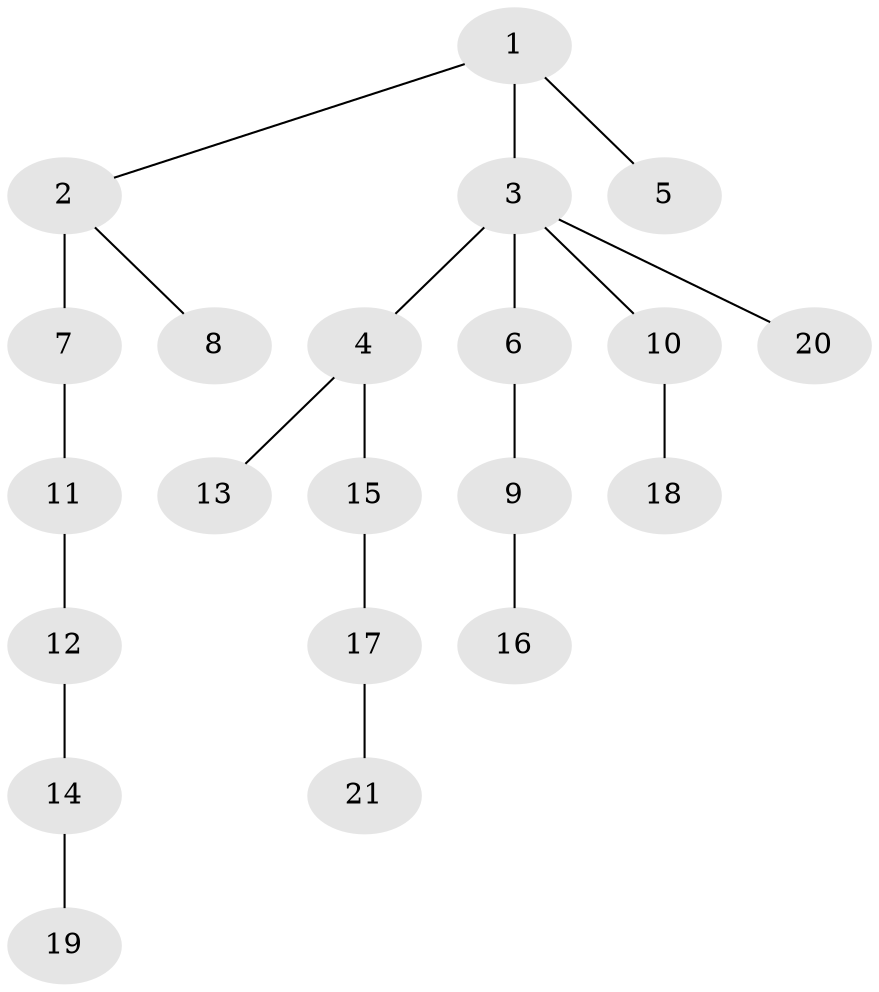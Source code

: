 // original degree distribution, {5: 0.0392156862745098, 7: 0.0196078431372549, 1: 0.47058823529411764, 2: 0.29411764705882354, 4: 0.0392156862745098, 3: 0.13725490196078433}
// Generated by graph-tools (version 1.1) at 2025/51/03/04/25 22:51:45]
// undirected, 21 vertices, 20 edges
graph export_dot {
  node [color=gray90,style=filled];
  1;
  2;
  3;
  4;
  5;
  6;
  7;
  8;
  9;
  10;
  11;
  12;
  13;
  14;
  15;
  16;
  17;
  18;
  19;
  20;
  21;
  1 -- 2 [weight=1.0];
  1 -- 3 [weight=1.0];
  1 -- 5 [weight=1.0];
  2 -- 7 [weight=3.0];
  2 -- 8 [weight=1.0];
  3 -- 4 [weight=1.0];
  3 -- 6 [weight=1.0];
  3 -- 10 [weight=1.0];
  3 -- 20 [weight=1.0];
  4 -- 13 [weight=1.0];
  4 -- 15 [weight=1.0];
  6 -- 9 [weight=1.0];
  7 -- 11 [weight=1.0];
  9 -- 16 [weight=1.0];
  10 -- 18 [weight=1.0];
  11 -- 12 [weight=1.0];
  12 -- 14 [weight=1.0];
  14 -- 19 [weight=1.0];
  15 -- 17 [weight=1.0];
  17 -- 21 [weight=1.0];
}
